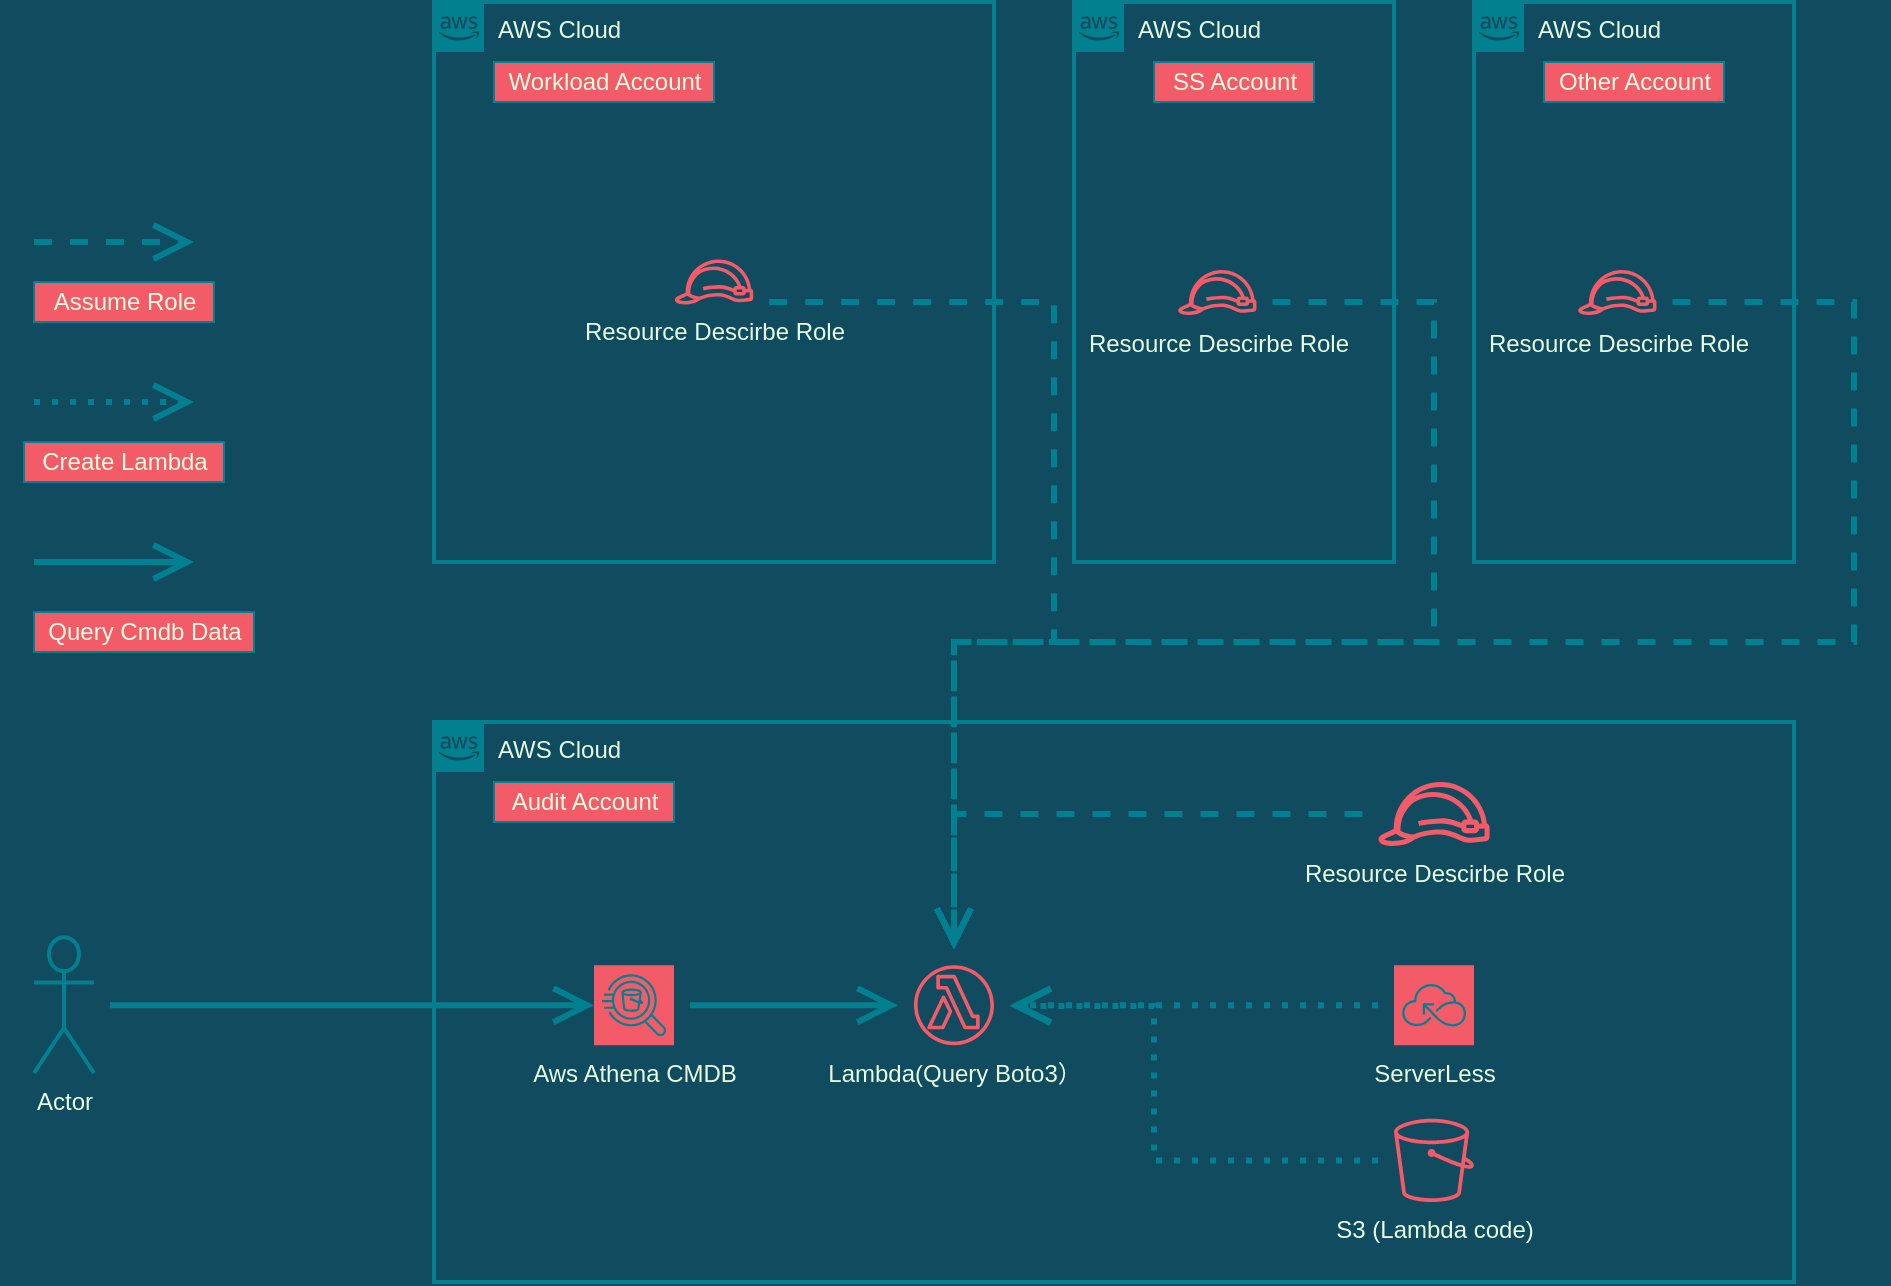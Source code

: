 <mxfile version="15.3.5" type="github">
  <diagram id="7RT401AvMfwxMbxt2eSY" name="Page-1">
    <mxGraphModel dx="946" dy="2217" grid="1" gridSize="10" guides="1" tooltips="1" connect="1" arrows="1" fold="1" page="1" pageScale="1" pageWidth="827" pageHeight="1169" background="#114B5F" math="0" shadow="0">
      <root>
        <mxCell id="0" />
        <mxCell id="1" parent="0" />
        <mxCell id="qfTTODT_Ezw1zGYLPv99-2" value="AWS Cloud" style="points=[[0,0],[0.25,0],[0.5,0],[0.75,0],[1,0],[1,0.25],[1,0.5],[1,0.75],[1,1],[0.75,1],[0.5,1],[0.25,1],[0,1],[0,0.75],[0,0.5],[0,0.25]];outlineConnect=0;html=1;whiteSpace=wrap;fontSize=12;fontStyle=0;shape=mxgraph.aws4.group;grIcon=mxgraph.aws4.group_aws_cloud_alt;strokeColor=#028090;fillColor=none;verticalAlign=top;align=left;spacingLeft=30;fontColor=#E4FDE1;dashed=0;hachureGap=4;pointerEvents=0;strokeWidth=2;" parent="1" vertex="1">
          <mxGeometry x="240" y="640" width="680" height="280" as="geometry" />
        </mxCell>
        <mxCell id="qfTTODT_Ezw1zGYLPv99-3" value="AWS Cloud" style="points=[[0,0],[0.25,0],[0.5,0],[0.75,0],[1,0],[1,0.25],[1,0.5],[1,0.75],[1,1],[0.75,1],[0.5,1],[0.25,1],[0,1],[0,0.75],[0,0.5],[0,0.25]];outlineConnect=0;html=1;whiteSpace=wrap;fontSize=12;fontStyle=0;shape=mxgraph.aws4.group;grIcon=mxgraph.aws4.group_aws_cloud_alt;strokeColor=#028090;fillColor=none;verticalAlign=top;align=left;spacingLeft=30;fontColor=#E4FDE1;dashed=0;hachureGap=4;pointerEvents=0;strokeWidth=2;" parent="1" vertex="1">
          <mxGeometry x="240" y="280" width="280" height="280" as="geometry" />
        </mxCell>
        <mxCell id="qfTTODT_Ezw1zGYLPv99-7" value="Workload Account" style="text;html=1;align=center;verticalAlign=middle;resizable=0;points=[];autosize=1;strokeColor=#028090;fillColor=#F45B69;fontColor=#E4FDE1;" parent="1" vertex="1">
          <mxGeometry x="270" y="310" width="110" height="20" as="geometry" />
        </mxCell>
        <mxCell id="qfTTODT_Ezw1zGYLPv99-8" value="AWS Cloud" style="points=[[0,0],[0.25,0],[0.5,0],[0.75,0],[1,0],[1,0.25],[1,0.5],[1,0.75],[1,1],[0.75,1],[0.5,1],[0.25,1],[0,1],[0,0.75],[0,0.5],[0,0.25]];outlineConnect=0;html=1;whiteSpace=wrap;fontSize=12;fontStyle=0;shape=mxgraph.aws4.group;grIcon=mxgraph.aws4.group_aws_cloud_alt;strokeColor=#028090;fillColor=none;verticalAlign=top;align=left;spacingLeft=30;fontColor=#E4FDE1;dashed=0;hachureGap=4;pointerEvents=0;strokeWidth=2;" parent="1" vertex="1">
          <mxGeometry x="560" y="280" width="160" height="280" as="geometry" />
        </mxCell>
        <mxCell id="54PezGfcRXBigFohG_QQ-4" value="AWS Cloud" style="points=[[0,0],[0.25,0],[0.5,0],[0.75,0],[1,0],[1,0.25],[1,0.5],[1,0.75],[1,1],[0.75,1],[0.5,1],[0.25,1],[0,1],[0,0.75],[0,0.5],[0,0.25]];outlineConnect=0;html=1;whiteSpace=wrap;fontSize=12;fontStyle=0;shape=mxgraph.aws4.group;grIcon=mxgraph.aws4.group_aws_cloud_alt;strokeColor=#028090;fillColor=none;verticalAlign=top;align=left;spacingLeft=30;fontColor=#E4FDE1;dashed=0;hachureGap=4;pointerEvents=0;strokeWidth=2;" vertex="1" parent="1">
          <mxGeometry x="760" y="280" width="160" height="280" as="geometry" />
        </mxCell>
        <mxCell id="54PezGfcRXBigFohG_QQ-5" value="SS Account" style="text;html=1;align=center;verticalAlign=middle;resizable=0;points=[];autosize=1;strokeColor=#028090;fillColor=#F45B69;fontColor=#E4FDE1;" vertex="1" parent="1">
          <mxGeometry x="600" y="310" width="80" height="20" as="geometry" />
        </mxCell>
        <mxCell id="54PezGfcRXBigFohG_QQ-6" value="Other Account" style="text;html=1;align=center;verticalAlign=middle;resizable=0;points=[];autosize=1;strokeColor=#028090;fillColor=#F45B69;fontColor=#E4FDE1;" vertex="1" parent="1">
          <mxGeometry x="795" y="310" width="90" height="20" as="geometry" />
        </mxCell>
        <mxCell id="54PezGfcRXBigFohG_QQ-17" value="" style="edgeStyle=orthogonalEdgeStyle;rounded=0;orthogonalLoop=1;jettySize=auto;html=1;endArrow=open;startSize=14;endSize=14;sourcePerimeterSpacing=8;targetPerimeterSpacing=8;dashed=1;strokeColor=#028090;strokeWidth=3;labelBackgroundColor=#114B5F;fontColor=#E4FDE1;" edge="1" parent="1" source="54PezGfcRXBigFohG_QQ-7" target="54PezGfcRXBigFohG_QQ-11">
          <mxGeometry relative="1" as="geometry">
            <Array as="points">
              <mxPoint x="550" y="430" />
              <mxPoint x="550" y="600" />
              <mxPoint x="500" y="600" />
            </Array>
          </mxGeometry>
        </mxCell>
        <mxCell id="54PezGfcRXBigFohG_QQ-7" value="Resource Descirbe Role" style="sketch=0;outlineConnect=0;fontColor=#E4FDE1;fillColor=#F45B69;strokeColor=none;dashed=0;verticalLabelPosition=bottom;verticalAlign=top;align=center;html=1;fontSize=12;fontStyle=0;aspect=fixed;pointerEvents=1;shape=mxgraph.aws4.role;hachureGap=4;" vertex="1" parent="1">
          <mxGeometry x="360" y="408.72" width="40" height="22.56" as="geometry" />
        </mxCell>
        <mxCell id="54PezGfcRXBigFohG_QQ-18" value="" style="edgeStyle=orthogonalEdgeStyle;rounded=0;orthogonalLoop=1;jettySize=auto;html=1;endArrow=open;startSize=14;endSize=14;sourcePerimeterSpacing=8;targetPerimeterSpacing=8;dashed=1;strokeColor=#028090;strokeWidth=3;labelBackgroundColor=#114B5F;fontColor=#E4FDE1;" edge="1" parent="1" source="54PezGfcRXBigFohG_QQ-8" target="54PezGfcRXBigFohG_QQ-11">
          <mxGeometry relative="1" as="geometry">
            <Array as="points">
              <mxPoint x="740" y="430" />
              <mxPoint x="740" y="600" />
              <mxPoint x="500" y="600" />
            </Array>
          </mxGeometry>
        </mxCell>
        <mxCell id="54PezGfcRXBigFohG_QQ-8" value="Resource Descirbe Role" style="sketch=0;outlineConnect=0;fontColor=#E4FDE1;fillColor=#F45B69;strokeColor=none;dashed=0;verticalLabelPosition=bottom;verticalAlign=top;align=center;html=1;fontSize=12;fontStyle=0;aspect=fixed;pointerEvents=1;shape=mxgraph.aws4.role;hachureGap=4;" vertex="1" parent="1">
          <mxGeometry x="611.64" y="414" width="40" height="22.56" as="geometry" />
        </mxCell>
        <mxCell id="54PezGfcRXBigFohG_QQ-19" value="" style="edgeStyle=orthogonalEdgeStyle;rounded=0;orthogonalLoop=1;jettySize=auto;html=1;endArrow=open;startSize=14;endSize=14;sourcePerimeterSpacing=8;targetPerimeterSpacing=8;dashed=1;strokeColor=#028090;strokeWidth=3;labelBackgroundColor=#114B5F;fontColor=#E4FDE1;" edge="1" parent="1" source="54PezGfcRXBigFohG_QQ-9" target="54PezGfcRXBigFohG_QQ-11">
          <mxGeometry relative="1" as="geometry">
            <mxPoint x="500" y="840" as="targetPoint" />
            <Array as="points">
              <mxPoint x="950" y="430" />
              <mxPoint x="950" y="600" />
              <mxPoint x="500" y="600" />
            </Array>
          </mxGeometry>
        </mxCell>
        <mxCell id="54PezGfcRXBigFohG_QQ-9" value="Resource Descirbe Role" style="sketch=0;outlineConnect=0;fontColor=#E4FDE1;fillColor=#F45B69;strokeColor=none;dashed=0;verticalLabelPosition=bottom;verticalAlign=top;align=center;html=1;fontSize=12;fontStyle=0;aspect=fixed;pointerEvents=1;shape=mxgraph.aws4.role;hachureGap=4;" vertex="1" parent="1">
          <mxGeometry x="811.64" y="414" width="40" height="22.56" as="geometry" />
        </mxCell>
        <mxCell id="54PezGfcRXBigFohG_QQ-21" style="edgeStyle=orthogonalEdgeStyle;rounded=0;orthogonalLoop=1;jettySize=auto;html=1;endArrow=open;startSize=14;endSize=14;sourcePerimeterSpacing=8;targetPerimeterSpacing=8;dashed=1;dashPattern=1 2;strokeWidth=3;strokeColor=#028090;labelBackgroundColor=#114B5F;fontColor=#E4FDE1;" edge="1" parent="1" source="54PezGfcRXBigFohG_QQ-10" target="54PezGfcRXBigFohG_QQ-11">
          <mxGeometry relative="1" as="geometry" />
        </mxCell>
        <mxCell id="54PezGfcRXBigFohG_QQ-10" value="ServerLess" style="sketch=0;points=[[0,0,0],[0.25,0,0],[0.5,0,0],[0.75,0,0],[1,0,0],[0,1,0],[0.25,1,0],[0.5,1,0],[0.75,1,0],[1,1,0],[0,0.25,0],[0,0.5,0],[0,0.75,0],[1,0.25,0],[1,0.5,0],[1,0.75,0]];outlineConnect=0;fontColor=#E4FDE1;gradientDirection=north;fillColor=#F45B69;strokeColor=#028090;dashed=0;verticalLabelPosition=bottom;verticalAlign=top;align=center;html=1;fontSize=12;fontStyle=0;aspect=fixed;shape=mxgraph.aws4.resourceIcon;resIcon=mxgraph.aws4.serverless;hachureGap=4;pointerEvents=0;" vertex="1" parent="1">
          <mxGeometry x="720" y="761.6" width="40" height="40" as="geometry" />
        </mxCell>
        <mxCell id="54PezGfcRXBigFohG_QQ-11" value="Lambda(Query Boto3）" style="sketch=0;outlineConnect=0;fontColor=#E4FDE1;fillColor=#F45B69;strokeColor=none;dashed=0;verticalLabelPosition=bottom;verticalAlign=top;align=center;html=1;fontSize=12;fontStyle=0;pointerEvents=1;shape=mxgraph.aws4.lambda_function;hachureGap=4;aspect=fixed;" vertex="1" parent="1">
          <mxGeometry x="480" y="761.6" width="40" height="40" as="geometry" />
        </mxCell>
        <mxCell id="54PezGfcRXBigFohG_QQ-22" style="edgeStyle=orthogonalEdgeStyle;rounded=0;orthogonalLoop=1;jettySize=auto;html=1;endArrow=open;startSize=14;endSize=14;sourcePerimeterSpacing=8;targetPerimeterSpacing=8;dashed=1;dashPattern=1 2;strokeColor=#028090;strokeWidth=3;labelBackgroundColor=#114B5F;fontColor=#E4FDE1;" edge="1" parent="1" source="54PezGfcRXBigFohG_QQ-12" target="54PezGfcRXBigFohG_QQ-11">
          <mxGeometry relative="1" as="geometry">
            <Array as="points">
              <mxPoint x="600" y="859" />
              <mxPoint x="600" y="782" />
            </Array>
          </mxGeometry>
        </mxCell>
        <mxCell id="54PezGfcRXBigFohG_QQ-12" value="S3 (Lambda code)" style="sketch=0;outlineConnect=0;fontColor=#E4FDE1;fillColor=#F45B69;strokeColor=none;dashed=0;verticalLabelPosition=bottom;verticalAlign=top;align=center;html=1;fontSize=12;fontStyle=0;aspect=fixed;pointerEvents=1;shape=mxgraph.aws4.bucket;hachureGap=4;" vertex="1" parent="1">
          <mxGeometry x="720" y="838.4" width="40" height="41.6" as="geometry" />
        </mxCell>
        <mxCell id="54PezGfcRXBigFohG_QQ-20" style="edgeStyle=orthogonalEdgeStyle;rounded=0;orthogonalLoop=1;jettySize=auto;html=1;endArrow=open;startSize=14;endSize=14;sourcePerimeterSpacing=8;targetPerimeterSpacing=8;fillColor=#F45B69;strokeColor=#028090;strokeWidth=3;labelBackgroundColor=#114B5F;fontColor=#E4FDE1;" edge="1" parent="1" source="54PezGfcRXBigFohG_QQ-13" target="54PezGfcRXBigFohG_QQ-11">
          <mxGeometry relative="1" as="geometry" />
        </mxCell>
        <mxCell id="54PezGfcRXBigFohG_QQ-13" value="Aws Athena CMDB" style="sketch=0;points=[[0,0,0],[0.25,0,0],[0.5,0,0],[0.75,0,0],[1,0,0],[0,1,0],[0.25,1,0],[0.5,1,0],[0.75,1,0],[1,1,0],[0,0.25,0],[0,0.5,0],[0,0.75,0],[1,0.25,0],[1,0.5,0],[1,0.75,0]];outlineConnect=0;fontColor=#E4FDE1;gradientDirection=north;fillColor=#F45B69;strokeColor=#028090;dashed=0;verticalLabelPosition=bottom;verticalAlign=top;align=center;html=1;fontSize=12;fontStyle=0;aspect=fixed;shape=mxgraph.aws4.resourceIcon;resIcon=mxgraph.aws4.athena;hachureGap=4;pointerEvents=0;" vertex="1" parent="1">
          <mxGeometry x="320" y="761.6" width="40" height="40" as="geometry" />
        </mxCell>
        <mxCell id="54PezGfcRXBigFohG_QQ-14" value="Audit Account" style="text;html=1;align=center;verticalAlign=middle;resizable=0;points=[];autosize=1;strokeColor=#028090;fillColor=#F45B69;fontColor=#E4FDE1;" vertex="1" parent="1">
          <mxGeometry x="270" y="670" width="90" height="20" as="geometry" />
        </mxCell>
        <mxCell id="54PezGfcRXBigFohG_QQ-24" style="edgeStyle=orthogonalEdgeStyle;rounded=0;orthogonalLoop=1;jettySize=auto;html=1;entryX=0;entryY=0.5;entryDx=0;entryDy=0;entryPerimeter=0;endArrow=open;startSize=14;endSize=14;sourcePerimeterSpacing=8;targetPerimeterSpacing=8;strokeColor=#028090;strokeWidth=3;fillColor=#F45B69;labelBackgroundColor=#114B5F;fontColor=#E4FDE1;" edge="1" parent="1" source="54PezGfcRXBigFohG_QQ-23" target="54PezGfcRXBigFohG_QQ-13">
          <mxGeometry relative="1" as="geometry" />
        </mxCell>
        <mxCell id="54PezGfcRXBigFohG_QQ-23" value="Actor" style="shape=umlActor;verticalLabelPosition=bottom;verticalAlign=top;html=1;outlineConnect=0;hachureGap=4;pointerEvents=0;fillColor=none;strokeWidth=2;strokeColor=#028090;fontColor=#E4FDE1;" vertex="1" parent="1">
          <mxGeometry x="40" y="747.6" width="30" height="68" as="geometry" />
        </mxCell>
        <mxCell id="54PezGfcRXBigFohG_QQ-25" value="" style="edgeStyle=orthogonalEdgeStyle;rounded=0;orthogonalLoop=1;jettySize=auto;html=1;endArrow=open;startSize=14;endSize=14;sourcePerimeterSpacing=8;targetPerimeterSpacing=8;dashed=1;strokeColor=#028090;strokeWidth=3;labelBackgroundColor=#114B5F;fontColor=#E4FDE1;" edge="1" parent="1">
          <mxGeometry relative="1" as="geometry">
            <mxPoint x="40" y="400" as="sourcePoint" />
            <mxPoint x="120" y="400" as="targetPoint" />
            <Array as="points">
              <mxPoint x="100" y="400" />
              <mxPoint x="100" y="400" />
            </Array>
          </mxGeometry>
        </mxCell>
        <mxCell id="54PezGfcRXBigFohG_QQ-26" value="" style="edgeStyle=orthogonalEdgeStyle;rounded=0;orthogonalLoop=1;jettySize=auto;html=1;endArrow=open;startSize=14;endSize=14;sourcePerimeterSpacing=8;targetPerimeterSpacing=8;dashed=1;strokeColor=#028090;strokeWidth=3;dashPattern=1 2;labelBackgroundColor=#114B5F;fontColor=#E4FDE1;" edge="1" parent="1">
          <mxGeometry relative="1" as="geometry">
            <mxPoint x="40" y="480" as="sourcePoint" />
            <mxPoint x="120" y="480" as="targetPoint" />
            <Array as="points">
              <mxPoint x="120" y="480" />
              <mxPoint x="120" y="480" />
            </Array>
          </mxGeometry>
        </mxCell>
        <mxCell id="54PezGfcRXBigFohG_QQ-27" value="" style="edgeStyle=orthogonalEdgeStyle;rounded=0;orthogonalLoop=1;jettySize=auto;html=1;endArrow=open;startSize=14;endSize=14;sourcePerimeterSpacing=8;targetPerimeterSpacing=8;strokeColor=#028090;strokeWidth=3;fillColor=#F45B69;labelBackgroundColor=#114B5F;fontColor=#E4FDE1;" edge="1" parent="1">
          <mxGeometry relative="1" as="geometry">
            <mxPoint x="40" y="560" as="sourcePoint" />
            <mxPoint x="120" y="560" as="targetPoint" />
            <Array as="points">
              <mxPoint x="120" y="560" />
              <mxPoint x="120" y="560" />
            </Array>
          </mxGeometry>
        </mxCell>
        <mxCell id="54PezGfcRXBigFohG_QQ-28" value="Assume Role" style="text;html=1;align=center;verticalAlign=middle;resizable=0;points=[];autosize=1;strokeColor=#028090;fillColor=#F45B69;fontColor=#E4FDE1;" vertex="1" parent="1">
          <mxGeometry x="40" y="420" width="90" height="20" as="geometry" />
        </mxCell>
        <mxCell id="54PezGfcRXBigFohG_QQ-29" value="Create Lambda" style="text;html=1;align=center;verticalAlign=middle;resizable=0;points=[];autosize=1;strokeColor=#028090;fillColor=#F45B69;fontColor=#E4FDE1;" vertex="1" parent="1">
          <mxGeometry x="35" y="500" width="100" height="20" as="geometry" />
        </mxCell>
        <mxCell id="54PezGfcRXBigFohG_QQ-30" value="Query Cmdb Data" style="text;html=1;align=center;verticalAlign=middle;resizable=0;points=[];autosize=1;strokeColor=#028090;fillColor=#F45B69;fontColor=#E4FDE1;" vertex="1" parent="1">
          <mxGeometry x="40" y="585" width="110" height="20" as="geometry" />
        </mxCell>
        <mxCell id="54PezGfcRXBigFohG_QQ-34" style="edgeStyle=orthogonalEdgeStyle;rounded=0;orthogonalLoop=1;jettySize=auto;html=1;dashed=1;endArrow=open;startSize=14;endSize=14;sourcePerimeterSpacing=8;targetPerimeterSpacing=8;strokeColor=#028090;strokeWidth=3;labelBackgroundColor=#114B5F;fontColor=#E4FDE1;" edge="1" parent="1" source="54PezGfcRXBigFohG_QQ-33" target="54PezGfcRXBigFohG_QQ-11">
          <mxGeometry relative="1" as="geometry" />
        </mxCell>
        <mxCell id="54PezGfcRXBigFohG_QQ-33" value="Resource Descirbe Role" style="sketch=0;outlineConnect=0;fontColor=#E4FDE1;fillColor=#F45B69;strokeColor=none;dashed=0;verticalLabelPosition=bottom;verticalAlign=top;align=center;html=1;fontSize=12;fontStyle=0;aspect=fixed;pointerEvents=1;shape=mxgraph.aws4.role;hachureGap=4;" vertex="1" parent="1">
          <mxGeometry x="711.64" y="670" width="56.73" height="32" as="geometry" />
        </mxCell>
      </root>
    </mxGraphModel>
  </diagram>
</mxfile>
